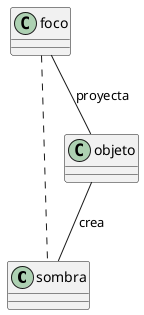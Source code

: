 @startuml
class sombra
class objeto
class foco

foco -- objeto : proyecta
objeto -- sombra : crea
foco ... sombra
@enduml